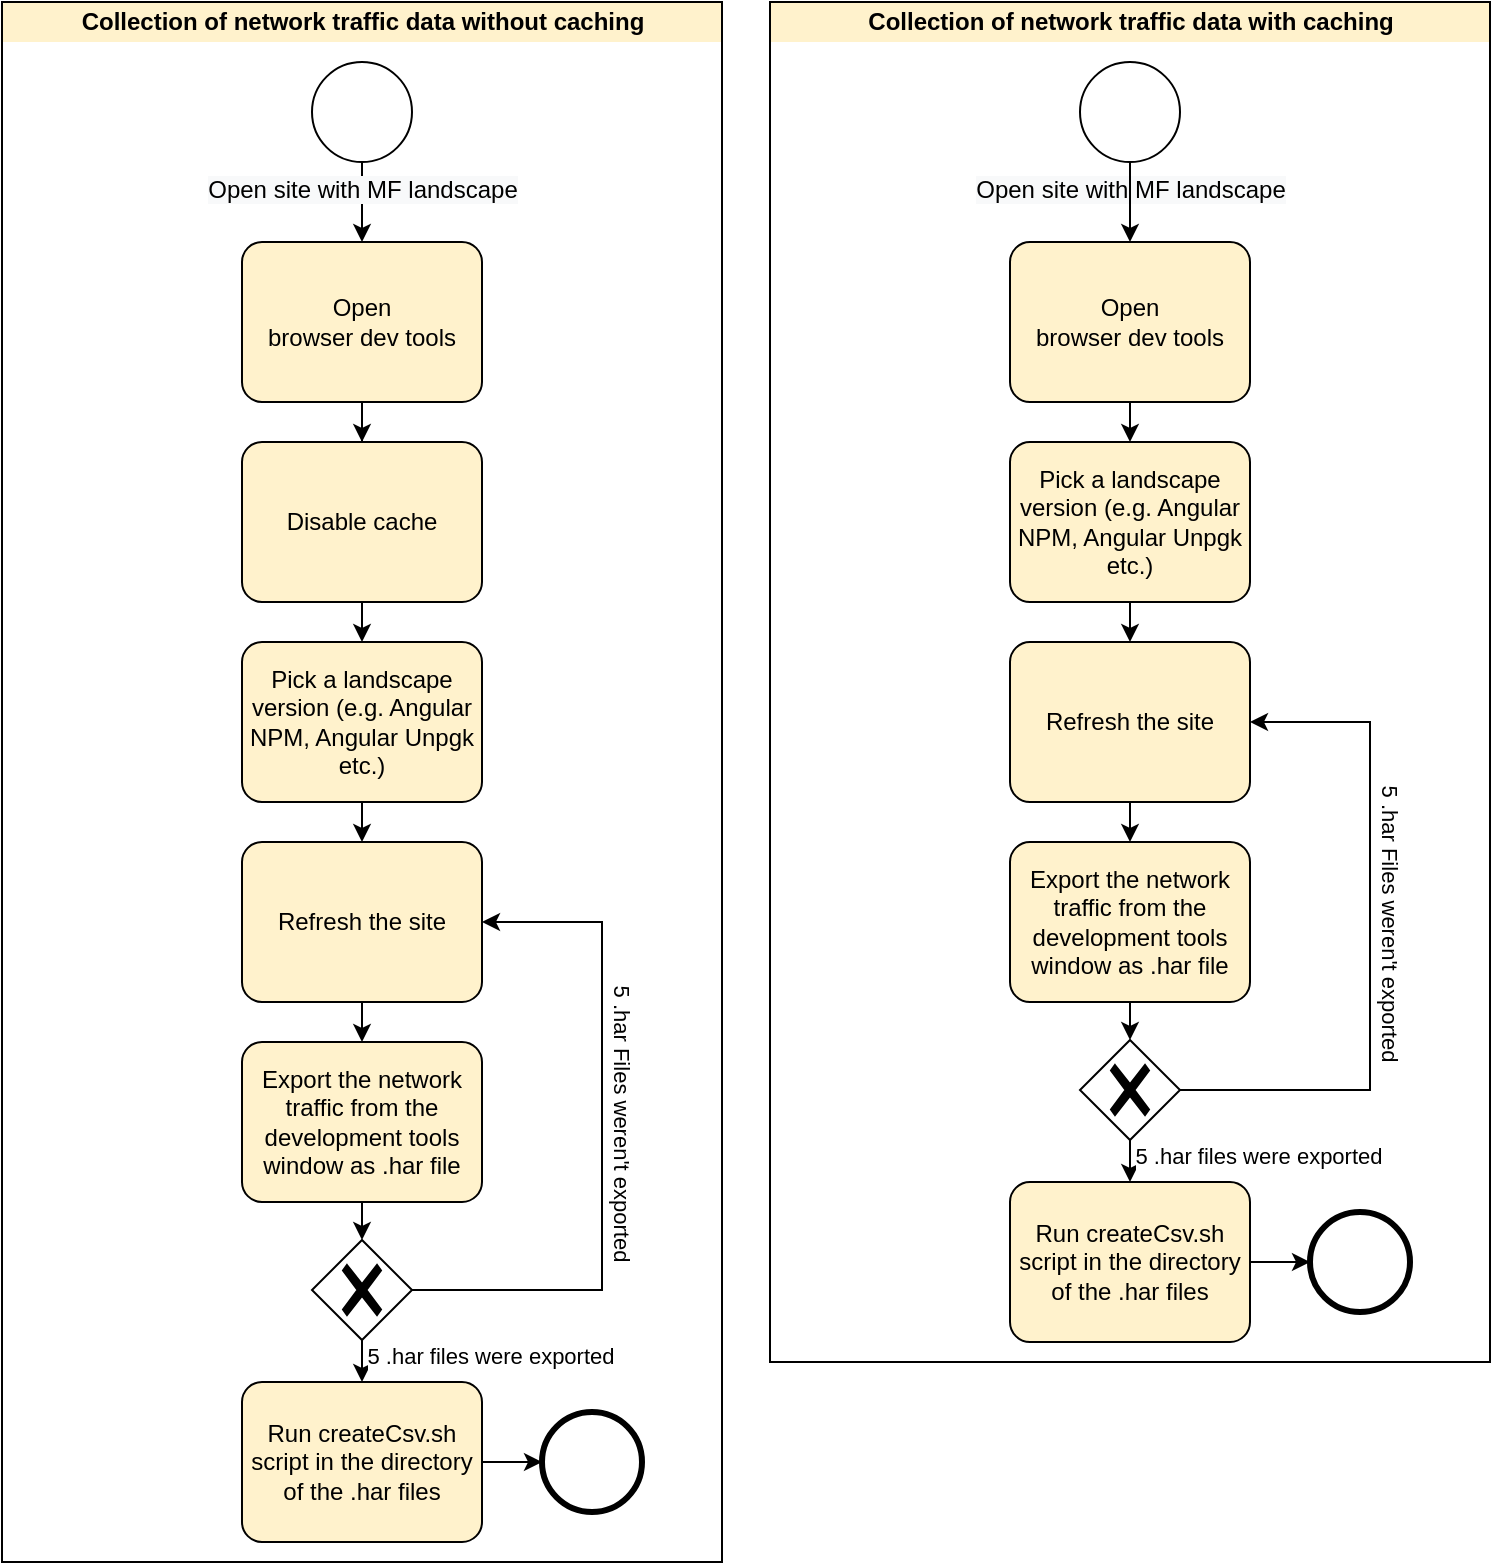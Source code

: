 <mxfile version="16.5.3" type="device"><diagram id="VEHm_SDSa2SQprvCaxgB" name="Page-1"><mxGraphModel dx="1160" dy="705" grid="1" gridSize="10" guides="1" tooltips="1" connect="1" arrows="1" fold="1" page="1" pageScale="1" pageWidth="827" pageHeight="1169" math="0" shadow="0"><root><mxCell id="0"/><mxCell id="1" parent="0"/><mxCell id="NOE2Bu3aZ6E8_Z1aa4zL-32" value="Collection of network traffic data without caching" style="swimlane;html=1;startSize=20;fontStyle=1;collapsible=0;horizontal=1;swimlaneLine=0;fillColor=#fff2cc;strokeColor=#000000;gradientColor=none;" vertex="1" parent="1"><mxGeometry x="30" y="10" width="360" height="780" as="geometry"/></mxCell><mxCell id="NOE2Bu3aZ6E8_Z1aa4zL-35" style="edgeStyle=orthogonalEdgeStyle;rounded=0;orthogonalLoop=1;jettySize=auto;html=1;exitX=0.5;exitY=1;exitDx=0;exitDy=0;exitPerimeter=0;" edge="1" parent="NOE2Bu3aZ6E8_Z1aa4zL-32" source="NOE2Bu3aZ6E8_Z1aa4zL-34" target="NOE2Bu3aZ6E8_Z1aa4zL-3"><mxGeometry relative="1" as="geometry"/></mxCell><mxCell id="NOE2Bu3aZ6E8_Z1aa4zL-34" value="&lt;span style=&quot;background-color: rgb(248 , 249 , 250)&quot;&gt;Open site with MF landscape&lt;/span&gt;" style="points=[[0.145,0.145,0],[0.5,0,0],[0.855,0.145,0],[1,0.5,0],[0.855,0.855,0],[0.5,1,0],[0.145,0.855,0],[0,0.5,0]];shape=mxgraph.bpmn.event;html=1;verticalLabelPosition=bottom;labelBackgroundColor=#ffffff;verticalAlign=top;align=center;perimeter=ellipsePerimeter;outlineConnect=0;aspect=fixed;outline=standard;symbol=general;" vertex="1" parent="NOE2Bu3aZ6E8_Z1aa4zL-32"><mxGeometry x="155" y="30" width="50" height="50" as="geometry"/></mxCell><mxCell id="NOE2Bu3aZ6E8_Z1aa4zL-37" style="edgeStyle=orthogonalEdgeStyle;rounded=0;orthogonalLoop=1;jettySize=auto;html=1;exitX=0.5;exitY=1;exitDx=0;exitDy=0;exitPerimeter=0;" edge="1" parent="NOE2Bu3aZ6E8_Z1aa4zL-32" source="NOE2Bu3aZ6E8_Z1aa4zL-3" target="NOE2Bu3aZ6E8_Z1aa4zL-36"><mxGeometry relative="1" as="geometry"/></mxCell><mxCell id="NOE2Bu3aZ6E8_Z1aa4zL-3" value="Open&#10;browser dev tools" style="points=[[0.25,0,0],[0.5,0,0],[0.75,0,0],[1,0.25,0],[1,0.5,0],[1,0.75,0],[0.75,1,0],[0.5,1,0],[0.25,1,0],[0,0.75,0],[0,0.5,0],[0,0.25,0]];shape=mxgraph.bpmn.task;whiteSpace=wrap;rectStyle=rounded;size=10;taskMarker=abstract;fillColor=#fff2cc;strokeColor=#000000;" vertex="1" parent="NOE2Bu3aZ6E8_Z1aa4zL-32"><mxGeometry x="120" y="120" width="120" height="80" as="geometry"/></mxCell><mxCell id="NOE2Bu3aZ6E8_Z1aa4zL-40" style="edgeStyle=orthogonalEdgeStyle;rounded=0;orthogonalLoop=1;jettySize=auto;html=1;exitX=0.5;exitY=1;exitDx=0;exitDy=0;exitPerimeter=0;entryX=0.5;entryY=0;entryDx=0;entryDy=0;entryPerimeter=0;" edge="1" parent="NOE2Bu3aZ6E8_Z1aa4zL-32" source="NOE2Bu3aZ6E8_Z1aa4zL-36" target="NOE2Bu3aZ6E8_Z1aa4zL-39"><mxGeometry relative="1" as="geometry"/></mxCell><mxCell id="NOE2Bu3aZ6E8_Z1aa4zL-36" value="Disable cache" style="points=[[0.25,0,0],[0.5,0,0],[0.75,0,0],[1,0.25,0],[1,0.5,0],[1,0.75,0],[0.75,1,0],[0.5,1,0],[0.25,1,0],[0,0.75,0],[0,0.5,0],[0,0.25,0]];shape=mxgraph.bpmn.task;whiteSpace=wrap;rectStyle=rounded;size=10;taskMarker=abstract;fillColor=#fff2cc;strokeColor=#000000;" vertex="1" parent="NOE2Bu3aZ6E8_Z1aa4zL-32"><mxGeometry x="120" y="220" width="120" height="80" as="geometry"/></mxCell><mxCell id="NOE2Bu3aZ6E8_Z1aa4zL-42" style="edgeStyle=orthogonalEdgeStyle;rounded=0;orthogonalLoop=1;jettySize=auto;html=1;exitX=0.5;exitY=1;exitDx=0;exitDy=0;exitPerimeter=0;entryX=0.5;entryY=0;entryDx=0;entryDy=0;entryPerimeter=0;" edge="1" parent="NOE2Bu3aZ6E8_Z1aa4zL-32" source="NOE2Bu3aZ6E8_Z1aa4zL-39" target="NOE2Bu3aZ6E8_Z1aa4zL-43"><mxGeometry relative="1" as="geometry"><mxPoint x="180" y="420" as="targetPoint"/></mxGeometry></mxCell><mxCell id="NOE2Bu3aZ6E8_Z1aa4zL-39" value="Pick a landscape version (e.g. Angular NPM, Angular Unpgk etc.)" style="points=[[0.25,0,0],[0.5,0,0],[0.75,0,0],[1,0.25,0],[1,0.5,0],[1,0.75,0],[0.75,1,0],[0.5,1,0],[0.25,1,0],[0,0.75,0],[0,0.5,0],[0,0.25,0]];shape=mxgraph.bpmn.task;whiteSpace=wrap;rectStyle=rounded;size=10;taskMarker=abstract;fillColor=#fff2cc;strokeColor=#000000;" vertex="1" parent="NOE2Bu3aZ6E8_Z1aa4zL-32"><mxGeometry x="120" y="320" width="120" height="80" as="geometry"/></mxCell><mxCell id="NOE2Bu3aZ6E8_Z1aa4zL-46" style="edgeStyle=orthogonalEdgeStyle;rounded=0;orthogonalLoop=1;jettySize=auto;html=1;exitX=0.5;exitY=1;exitDx=0;exitDy=0;exitPerimeter=0;entryX=0.5;entryY=0;entryDx=0;entryDy=0;entryPerimeter=0;" edge="1" parent="NOE2Bu3aZ6E8_Z1aa4zL-32" source="NOE2Bu3aZ6E8_Z1aa4zL-43" target="NOE2Bu3aZ6E8_Z1aa4zL-45"><mxGeometry relative="1" as="geometry"/></mxCell><mxCell id="NOE2Bu3aZ6E8_Z1aa4zL-43" value="Refresh the site" style="points=[[0.25,0,0],[0.5,0,0],[0.75,0,0],[1,0.25,0],[1,0.5,0],[1,0.75,0],[0.75,1,0],[0.5,1,0],[0.25,1,0],[0,0.75,0],[0,0.5,0],[0,0.25,0]];shape=mxgraph.bpmn.task;whiteSpace=wrap;rectStyle=rounded;size=10;taskMarker=abstract;fillColor=#fff2cc;strokeColor=#000000;" vertex="1" parent="NOE2Bu3aZ6E8_Z1aa4zL-32"><mxGeometry x="120" y="420" width="120" height="80" as="geometry"/></mxCell><mxCell id="NOE2Bu3aZ6E8_Z1aa4zL-48" style="edgeStyle=orthogonalEdgeStyle;rounded=0;orthogonalLoop=1;jettySize=auto;html=1;exitX=0.5;exitY=1;exitDx=0;exitDy=0;exitPerimeter=0;entryX=0.5;entryY=0;entryDx=0;entryDy=0;entryPerimeter=0;" edge="1" parent="NOE2Bu3aZ6E8_Z1aa4zL-32" source="NOE2Bu3aZ6E8_Z1aa4zL-45" target="NOE2Bu3aZ6E8_Z1aa4zL-47"><mxGeometry relative="1" as="geometry"/></mxCell><mxCell id="NOE2Bu3aZ6E8_Z1aa4zL-45" value="Export the network traffic from the development tools window as .har file" style="points=[[0.25,0,0],[0.5,0,0],[0.75,0,0],[1,0.25,0],[1,0.5,0],[1,0.75,0],[0.75,1,0],[0.5,1,0],[0.25,1,0],[0,0.75,0],[0,0.5,0],[0,0.25,0]];shape=mxgraph.bpmn.task;whiteSpace=wrap;rectStyle=rounded;size=10;taskMarker=abstract;fillColor=#fff2cc;strokeColor=#000000;" vertex="1" parent="NOE2Bu3aZ6E8_Z1aa4zL-32"><mxGeometry x="120" y="520" width="120" height="80" as="geometry"/></mxCell><mxCell id="NOE2Bu3aZ6E8_Z1aa4zL-54" style="edgeStyle=orthogonalEdgeStyle;rounded=0;orthogonalLoop=1;jettySize=auto;html=1;exitX=0.5;exitY=1;exitDx=0;exitDy=0;exitPerimeter=0;entryX=0.5;entryY=0;entryDx=0;entryDy=0;entryPerimeter=0;" edge="1" parent="NOE2Bu3aZ6E8_Z1aa4zL-32" source="NOE2Bu3aZ6E8_Z1aa4zL-47" target="NOE2Bu3aZ6E8_Z1aa4zL-53"><mxGeometry relative="1" as="geometry"/></mxCell><mxCell id="NOE2Bu3aZ6E8_Z1aa4zL-47" value="" style="points=[[0.25,0.25,0],[0.5,0,0],[0.75,0.25,0],[1,0.5,0],[0.75,0.75,0],[0.5,1,0],[0.25,0.75,0],[0,0.5,0]];shape=mxgraph.bpmn.gateway2;html=1;verticalLabelPosition=bottom;labelBackgroundColor=#ffffff;verticalAlign=top;align=center;perimeter=rhombusPerimeter;outlineConnect=0;outline=none;symbol=none;gwType=exclusive;" vertex="1" parent="NOE2Bu3aZ6E8_Z1aa4zL-32"><mxGeometry x="155" y="619" width="50" height="50" as="geometry"/></mxCell><mxCell id="NOE2Bu3aZ6E8_Z1aa4zL-49" style="edgeStyle=orthogonalEdgeStyle;rounded=0;orthogonalLoop=1;jettySize=auto;html=1;exitX=1;exitY=0.5;exitDx=0;exitDy=0;exitPerimeter=0;entryX=1;entryY=0.5;entryDx=0;entryDy=0;entryPerimeter=0;" edge="1" parent="NOE2Bu3aZ6E8_Z1aa4zL-32" source="NOE2Bu3aZ6E8_Z1aa4zL-47" target="NOE2Bu3aZ6E8_Z1aa4zL-43"><mxGeometry relative="1" as="geometry"><mxPoint x="545" y="455" as="sourcePoint"/><mxPoint x="300" y="470" as="targetPoint"/><Array as="points"><mxPoint x="300" y="644"/><mxPoint x="300" y="460"/></Array></mxGeometry></mxCell><mxCell id="NOE2Bu3aZ6E8_Z1aa4zL-50" value="5 .har Files weren't exported" style="edgeLabel;html=1;align=center;verticalAlign=middle;resizable=0;points=[];rotation=90;" vertex="1" connectable="0" parent="NOE2Bu3aZ6E8_Z1aa4zL-49"><mxGeometry x="-0.24" y="2" relative="1" as="geometry"><mxPoint x="12" y="-50" as="offset"/></mxGeometry></mxCell><mxCell id="NOE2Bu3aZ6E8_Z1aa4zL-57" style="edgeStyle=orthogonalEdgeStyle;rounded=0;orthogonalLoop=1;jettySize=auto;html=1;exitX=1;exitY=0.5;exitDx=0;exitDy=0;exitPerimeter=0;entryX=0;entryY=0.5;entryDx=0;entryDy=0;entryPerimeter=0;" edge="1" parent="NOE2Bu3aZ6E8_Z1aa4zL-32" source="NOE2Bu3aZ6E8_Z1aa4zL-53" target="NOE2Bu3aZ6E8_Z1aa4zL-56"><mxGeometry relative="1" as="geometry"/></mxCell><mxCell id="NOE2Bu3aZ6E8_Z1aa4zL-53" value="Run createCsv.sh script in the directory of the .har files" style="points=[[0.25,0,0],[0.5,0,0],[0.75,0,0],[1,0.25,0],[1,0.5,0],[1,0.75,0],[0.75,1,0],[0.5,1,0],[0.25,1,0],[0,0.75,0],[0,0.5,0],[0,0.25,0]];shape=mxgraph.bpmn.task;whiteSpace=wrap;rectStyle=rounded;size=10;taskMarker=abstract;fillColor=#fff2cc;strokeColor=#000000;" vertex="1" parent="NOE2Bu3aZ6E8_Z1aa4zL-32"><mxGeometry x="120" y="690" width="120" height="80" as="geometry"/></mxCell><mxCell id="NOE2Bu3aZ6E8_Z1aa4zL-55" value="5 .har files were exported" style="edgeLabel;html=1;align=center;verticalAlign=middle;resizable=0;points=[];rotation=0;" vertex="1" connectable="0" parent="NOE2Bu3aZ6E8_Z1aa4zL-32"><mxGeometry x="244" y="677" as="geometry"/></mxCell><mxCell id="NOE2Bu3aZ6E8_Z1aa4zL-56" value="" style="points=[[0.145,0.145,0],[0.5,0,0],[0.855,0.145,0],[1,0.5,0],[0.855,0.855,0],[0.5,1,0],[0.145,0.855,0],[0,0.5,0]];shape=mxgraph.bpmn.event;html=1;verticalLabelPosition=bottom;labelBackgroundColor=#ffffff;verticalAlign=top;align=center;perimeter=ellipsePerimeter;outlineConnect=0;aspect=fixed;outline=end;symbol=terminate2;" vertex="1" parent="NOE2Bu3aZ6E8_Z1aa4zL-32"><mxGeometry x="270" y="705" width="50" height="50" as="geometry"/></mxCell><mxCell id="NOE2Bu3aZ6E8_Z1aa4zL-58" value="Collection of network traffic data with caching" style="swimlane;html=1;startSize=20;fontStyle=1;collapsible=0;horizontal=1;swimlaneLine=0;fillColor=#fff2cc;strokeColor=#000000;" vertex="1" parent="1"><mxGeometry x="414" y="10" width="360" height="680" as="geometry"/></mxCell><mxCell id="NOE2Bu3aZ6E8_Z1aa4zL-60" value="&lt;span style=&quot;background-color: rgb(248 , 249 , 250)&quot;&gt;Open site with MF landscape&lt;/span&gt;" style="points=[[0.145,0.145,0],[0.5,0,0],[0.855,0.145,0],[1,0.5,0],[0.855,0.855,0],[0.5,1,0],[0.145,0.855,0],[0,0.5,0]];shape=mxgraph.bpmn.event;html=1;verticalLabelPosition=bottom;labelBackgroundColor=#ffffff;verticalAlign=top;align=center;perimeter=ellipsePerimeter;outlineConnect=0;aspect=fixed;outline=standard;symbol=general;" vertex="1" parent="NOE2Bu3aZ6E8_Z1aa4zL-58"><mxGeometry x="155" y="30" width="50" height="50" as="geometry"/></mxCell><mxCell id="NOE2Bu3aZ6E8_Z1aa4zL-59" style="edgeStyle=orthogonalEdgeStyle;rounded=0;orthogonalLoop=1;jettySize=auto;html=1;exitX=0.5;exitY=1;exitDx=0;exitDy=0;exitPerimeter=0;" edge="1" parent="NOE2Bu3aZ6E8_Z1aa4zL-58" source="NOE2Bu3aZ6E8_Z1aa4zL-60" target="NOE2Bu3aZ6E8_Z1aa4zL-62"><mxGeometry relative="1" as="geometry"/></mxCell><mxCell id="NOE2Bu3aZ6E8_Z1aa4zL-61" style="edgeStyle=orthogonalEdgeStyle;rounded=0;orthogonalLoop=1;jettySize=auto;html=1;exitX=0.5;exitY=1;exitDx=0;exitDy=0;exitPerimeter=0;entryX=0.5;entryY=0;entryDx=0;entryDy=0;entryPerimeter=0;" edge="1" parent="NOE2Bu3aZ6E8_Z1aa4zL-58" source="NOE2Bu3aZ6E8_Z1aa4zL-62" target="NOE2Bu3aZ6E8_Z1aa4zL-66"><mxGeometry relative="1" as="geometry"><mxPoint x="180" y="220" as="targetPoint"/></mxGeometry></mxCell><mxCell id="NOE2Bu3aZ6E8_Z1aa4zL-62" value="Open&#10;browser dev tools" style="points=[[0.25,0,0],[0.5,0,0],[0.75,0,0],[1,0.25,0],[1,0.5,0],[1,0.75,0],[0.75,1,0],[0.5,1,0],[0.25,1,0],[0,0.75,0],[0,0.5,0],[0,0.25,0]];shape=mxgraph.bpmn.task;whiteSpace=wrap;rectStyle=rounded;size=10;taskMarker=abstract;fillColor=#fff2cc;strokeColor=#000000;" vertex="1" parent="NOE2Bu3aZ6E8_Z1aa4zL-58"><mxGeometry x="120" y="120" width="120" height="80" as="geometry"/></mxCell><mxCell id="NOE2Bu3aZ6E8_Z1aa4zL-65" style="edgeStyle=orthogonalEdgeStyle;rounded=0;orthogonalLoop=1;jettySize=auto;html=1;exitX=0.5;exitY=1;exitDx=0;exitDy=0;exitPerimeter=0;entryX=0.5;entryY=0;entryDx=0;entryDy=0;entryPerimeter=0;" edge="1" parent="NOE2Bu3aZ6E8_Z1aa4zL-58" source="NOE2Bu3aZ6E8_Z1aa4zL-66" target="NOE2Bu3aZ6E8_Z1aa4zL-70"><mxGeometry relative="1" as="geometry"><mxPoint x="180" y="320" as="targetPoint"/></mxGeometry></mxCell><mxCell id="NOE2Bu3aZ6E8_Z1aa4zL-66" value="Pick a landscape version (e.g. Angular NPM, Angular Unpgk etc.)" style="points=[[0.25,0,0],[0.5,0,0],[0.75,0,0],[1,0.25,0],[1,0.5,0],[1,0.75,0],[0.75,1,0],[0.5,1,0],[0.25,1,0],[0,0.75,0],[0,0.5,0],[0,0.25,0]];shape=mxgraph.bpmn.task;whiteSpace=wrap;rectStyle=rounded;size=10;taskMarker=abstract;fillColor=#fff2cc;strokeColor=#000000;" vertex="1" parent="NOE2Bu3aZ6E8_Z1aa4zL-58"><mxGeometry x="120" y="220" width="120" height="80" as="geometry"/></mxCell><mxCell id="NOE2Bu3aZ6E8_Z1aa4zL-69" style="edgeStyle=orthogonalEdgeStyle;rounded=0;orthogonalLoop=1;jettySize=auto;html=1;exitX=0.5;exitY=1;exitDx=0;exitDy=0;exitPerimeter=0;entryX=0.5;entryY=0;entryDx=0;entryDy=0;entryPerimeter=0;" edge="1" parent="NOE2Bu3aZ6E8_Z1aa4zL-58" source="NOE2Bu3aZ6E8_Z1aa4zL-70" target="NOE2Bu3aZ6E8_Z1aa4zL-72"><mxGeometry relative="1" as="geometry"/></mxCell><mxCell id="NOE2Bu3aZ6E8_Z1aa4zL-70" value="Refresh the site" style="points=[[0.25,0,0],[0.5,0,0],[0.75,0,0],[1,0.25,0],[1,0.5,0],[1,0.75,0],[0.75,1,0],[0.5,1,0],[0.25,1,0],[0,0.75,0],[0,0.5,0],[0,0.25,0]];shape=mxgraph.bpmn.task;whiteSpace=wrap;rectStyle=rounded;size=10;taskMarker=abstract;fillColor=#fff2cc;strokeColor=#000000;" vertex="1" parent="NOE2Bu3aZ6E8_Z1aa4zL-58"><mxGeometry x="120" y="320" width="120" height="80" as="geometry"/></mxCell><mxCell id="NOE2Bu3aZ6E8_Z1aa4zL-71" style="edgeStyle=orthogonalEdgeStyle;rounded=0;orthogonalLoop=1;jettySize=auto;html=1;exitX=0.5;exitY=1;exitDx=0;exitDy=0;exitPerimeter=0;entryX=0.5;entryY=0;entryDx=0;entryDy=0;entryPerimeter=0;" edge="1" parent="NOE2Bu3aZ6E8_Z1aa4zL-58" source="NOE2Bu3aZ6E8_Z1aa4zL-72" target="NOE2Bu3aZ6E8_Z1aa4zL-74"><mxGeometry relative="1" as="geometry"/></mxCell><mxCell id="NOE2Bu3aZ6E8_Z1aa4zL-72" value="Export the network traffic from the development tools window as .har file" style="points=[[0.25,0,0],[0.5,0,0],[0.75,0,0],[1,0.25,0],[1,0.5,0],[1,0.75,0],[0.75,1,0],[0.5,1,0],[0.25,1,0],[0,0.75,0],[0,0.5,0],[0,0.25,0]];shape=mxgraph.bpmn.task;whiteSpace=wrap;rectStyle=rounded;size=10;taskMarker=abstract;fillColor=#FFF2CC;strokeColor=#000000;" vertex="1" parent="NOE2Bu3aZ6E8_Z1aa4zL-58"><mxGeometry x="120" y="420" width="120" height="80" as="geometry"/></mxCell><mxCell id="NOE2Bu3aZ6E8_Z1aa4zL-73" style="edgeStyle=orthogonalEdgeStyle;rounded=0;orthogonalLoop=1;jettySize=auto;html=1;exitX=0.5;exitY=1;exitDx=0;exitDy=0;exitPerimeter=0;entryX=0.5;entryY=0;entryDx=0;entryDy=0;entryPerimeter=0;" edge="1" parent="NOE2Bu3aZ6E8_Z1aa4zL-58" source="NOE2Bu3aZ6E8_Z1aa4zL-74" target="NOE2Bu3aZ6E8_Z1aa4zL-78"><mxGeometry relative="1" as="geometry"/></mxCell><mxCell id="NOE2Bu3aZ6E8_Z1aa4zL-74" value="" style="points=[[0.25,0.25,0],[0.5,0,0],[0.75,0.25,0],[1,0.5,0],[0.75,0.75,0],[0.5,1,0],[0.25,0.75,0],[0,0.5,0]];shape=mxgraph.bpmn.gateway2;html=1;verticalLabelPosition=bottom;labelBackgroundColor=#ffffff;verticalAlign=top;align=center;perimeter=rhombusPerimeter;outlineConnect=0;outline=none;symbol=none;gwType=exclusive;" vertex="1" parent="NOE2Bu3aZ6E8_Z1aa4zL-58"><mxGeometry x="155" y="519" width="50" height="50" as="geometry"/></mxCell><mxCell id="NOE2Bu3aZ6E8_Z1aa4zL-75" style="edgeStyle=orthogonalEdgeStyle;rounded=0;orthogonalLoop=1;jettySize=auto;html=1;exitX=1;exitY=0.5;exitDx=0;exitDy=0;exitPerimeter=0;entryX=1;entryY=0.5;entryDx=0;entryDy=0;entryPerimeter=0;" edge="1" parent="NOE2Bu3aZ6E8_Z1aa4zL-58" source="NOE2Bu3aZ6E8_Z1aa4zL-74" target="NOE2Bu3aZ6E8_Z1aa4zL-70"><mxGeometry relative="1" as="geometry"><mxPoint x="545" y="355" as="sourcePoint"/><mxPoint x="300" y="370" as="targetPoint"/><Array as="points"><mxPoint x="300" y="544"/><mxPoint x="300" y="360"/></Array></mxGeometry></mxCell><mxCell id="NOE2Bu3aZ6E8_Z1aa4zL-76" value="5 .har Files weren't exported" style="edgeLabel;html=1;align=center;verticalAlign=middle;resizable=0;points=[];rotation=90;" vertex="1" connectable="0" parent="NOE2Bu3aZ6E8_Z1aa4zL-75"><mxGeometry x="-0.24" y="2" relative="1" as="geometry"><mxPoint x="12" y="-50" as="offset"/></mxGeometry></mxCell><mxCell id="NOE2Bu3aZ6E8_Z1aa4zL-77" style="edgeStyle=orthogonalEdgeStyle;rounded=0;orthogonalLoop=1;jettySize=auto;html=1;exitX=1;exitY=0.5;exitDx=0;exitDy=0;exitPerimeter=0;entryX=0;entryY=0.5;entryDx=0;entryDy=0;entryPerimeter=0;" edge="1" parent="NOE2Bu3aZ6E8_Z1aa4zL-58" source="NOE2Bu3aZ6E8_Z1aa4zL-78" target="NOE2Bu3aZ6E8_Z1aa4zL-80"><mxGeometry relative="1" as="geometry"/></mxCell><mxCell id="NOE2Bu3aZ6E8_Z1aa4zL-78" value="Run createCsv.sh script in the directory of the .har files" style="points=[[0.25,0,0],[0.5,0,0],[0.75,0,0],[1,0.25,0],[1,0.5,0],[1,0.75,0],[0.75,1,0],[0.5,1,0],[0.25,1,0],[0,0.75,0],[0,0.5,0],[0,0.25,0]];shape=mxgraph.bpmn.task;whiteSpace=wrap;rectStyle=rounded;size=10;taskMarker=abstract;fillColor=#fff2cc;strokeColor=#000000;" vertex="1" parent="NOE2Bu3aZ6E8_Z1aa4zL-58"><mxGeometry x="120" y="590" width="120" height="80" as="geometry"/></mxCell><mxCell id="NOE2Bu3aZ6E8_Z1aa4zL-79" value="5 .har files were exported" style="edgeLabel;html=1;align=center;verticalAlign=middle;resizable=0;points=[];rotation=0;" vertex="1" connectable="0" parent="NOE2Bu3aZ6E8_Z1aa4zL-58"><mxGeometry x="244" y="577" as="geometry"/></mxCell><mxCell id="NOE2Bu3aZ6E8_Z1aa4zL-80" value="" style="points=[[0.145,0.145,0],[0.5,0,0],[0.855,0.145,0],[1,0.5,0],[0.855,0.855,0],[0.5,1,0],[0.145,0.855,0],[0,0.5,0]];shape=mxgraph.bpmn.event;html=1;verticalLabelPosition=bottom;labelBackgroundColor=#ffffff;verticalAlign=top;align=center;perimeter=ellipsePerimeter;outlineConnect=0;aspect=fixed;outline=end;symbol=terminate2;" vertex="1" parent="NOE2Bu3aZ6E8_Z1aa4zL-58"><mxGeometry x="270" y="605" width="50" height="50" as="geometry"/></mxCell></root></mxGraphModel></diagram></mxfile>